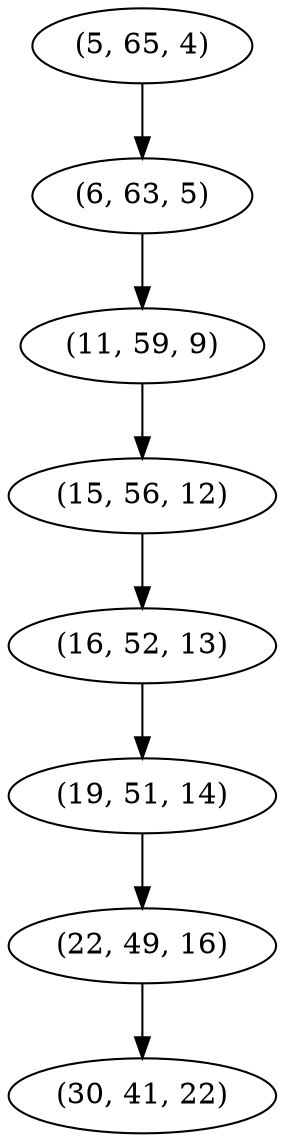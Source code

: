 digraph tree {
    "(5, 65, 4)";
    "(6, 63, 5)";
    "(11, 59, 9)";
    "(15, 56, 12)";
    "(16, 52, 13)";
    "(19, 51, 14)";
    "(22, 49, 16)";
    "(30, 41, 22)";
    "(5, 65, 4)" -> "(6, 63, 5)";
    "(6, 63, 5)" -> "(11, 59, 9)";
    "(11, 59, 9)" -> "(15, 56, 12)";
    "(15, 56, 12)" -> "(16, 52, 13)";
    "(16, 52, 13)" -> "(19, 51, 14)";
    "(19, 51, 14)" -> "(22, 49, 16)";
    "(22, 49, 16)" -> "(30, 41, 22)";
}
